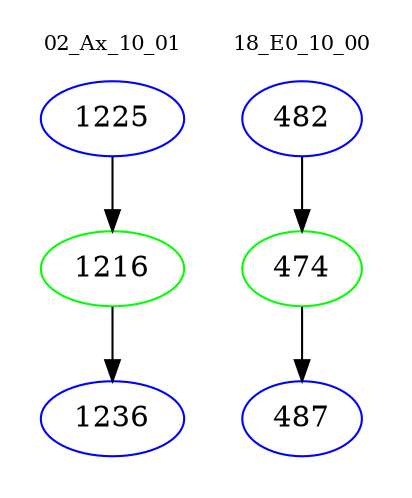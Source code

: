 digraph{
subgraph cluster_0 {
color = white
label = "02_Ax_10_01";
fontsize=10;
T0_1225 [label="1225", color="blue"]
T0_1225 -> T0_1216 [color="black"]
T0_1216 [label="1216", color="green"]
T0_1216 -> T0_1236 [color="black"]
T0_1236 [label="1236", color="blue"]
}
subgraph cluster_1 {
color = white
label = "18_E0_10_00";
fontsize=10;
T1_482 [label="482", color="blue"]
T1_482 -> T1_474 [color="black"]
T1_474 [label="474", color="green"]
T1_474 -> T1_487 [color="black"]
T1_487 [label="487", color="blue"]
}
}
